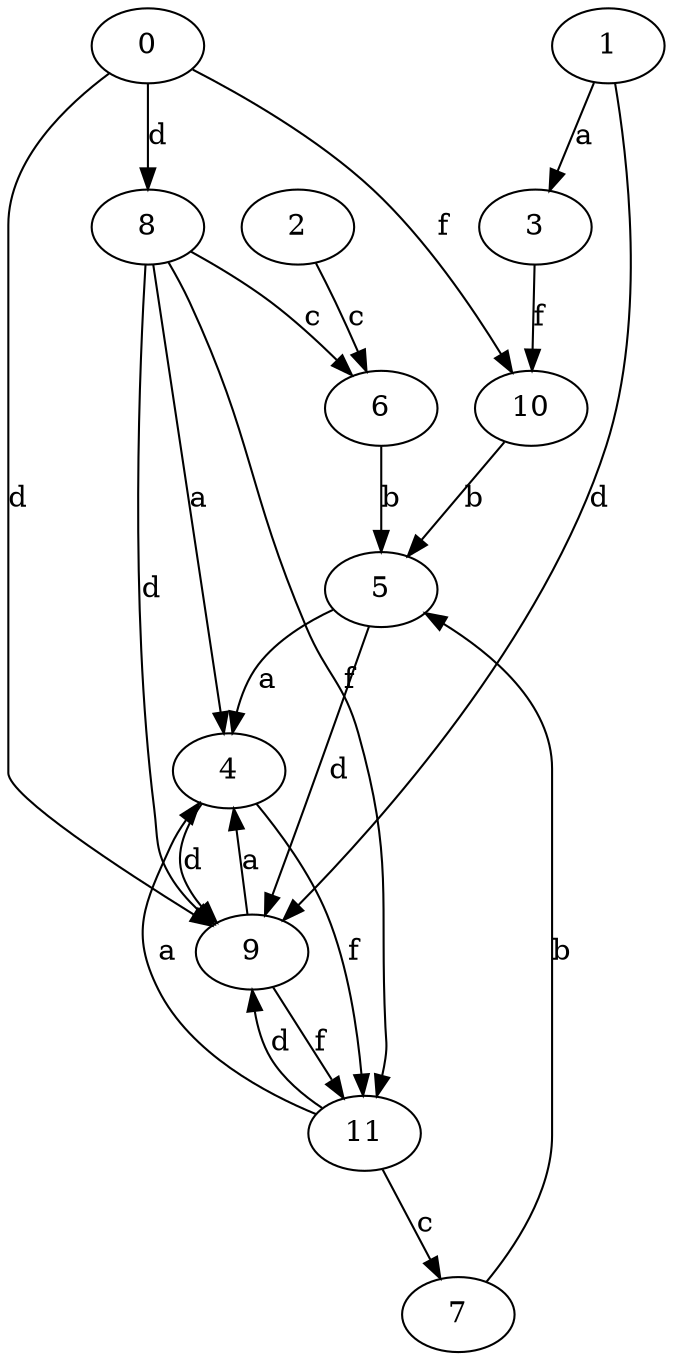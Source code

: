 strict digraph  {
3;
4;
0;
5;
6;
7;
8;
1;
9;
2;
10;
11;
3 -> 10  [label=f];
4 -> 9  [label=d];
4 -> 11  [label=f];
0 -> 8  [label=d];
0 -> 9  [label=d];
0 -> 10  [label=f];
5 -> 4  [label=a];
5 -> 9  [label=d];
6 -> 5  [label=b];
7 -> 5  [label=b];
8 -> 4  [label=a];
8 -> 6  [label=c];
8 -> 9  [label=d];
8 -> 11  [label=f];
1 -> 3  [label=a];
1 -> 9  [label=d];
9 -> 4  [label=a];
9 -> 11  [label=f];
2 -> 6  [label=c];
10 -> 5  [label=b];
11 -> 4  [label=a];
11 -> 7  [label=c];
11 -> 9  [label=d];
}

